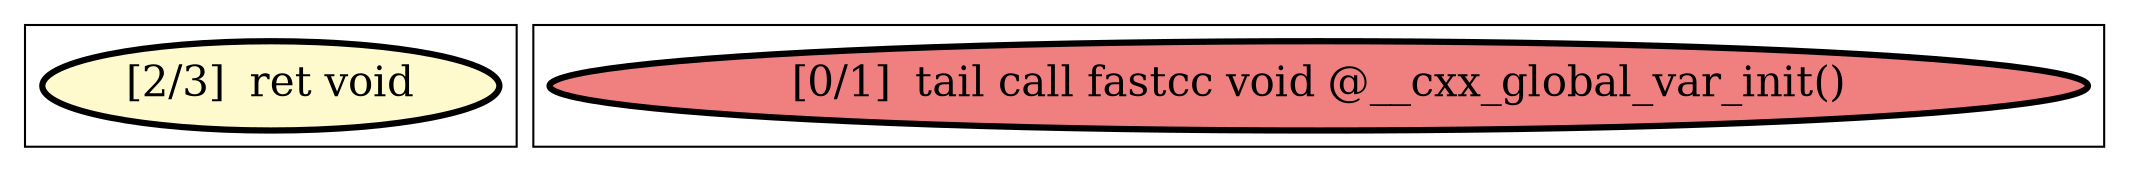 
digraph G {





subgraph cluster1 {


node1055 [penwidth=3.0,fontsize=20,fillcolor=lemonchiffon,label="[2/3]  ret void",shape=ellipse,style=filled ]



}

subgraph cluster0 {


node1054 [penwidth=3.0,fontsize=20,fillcolor=lightcoral,label="[0/1]  tail call fastcc void @__cxx_global_var_init()",shape=ellipse,style=filled ]



}

}

